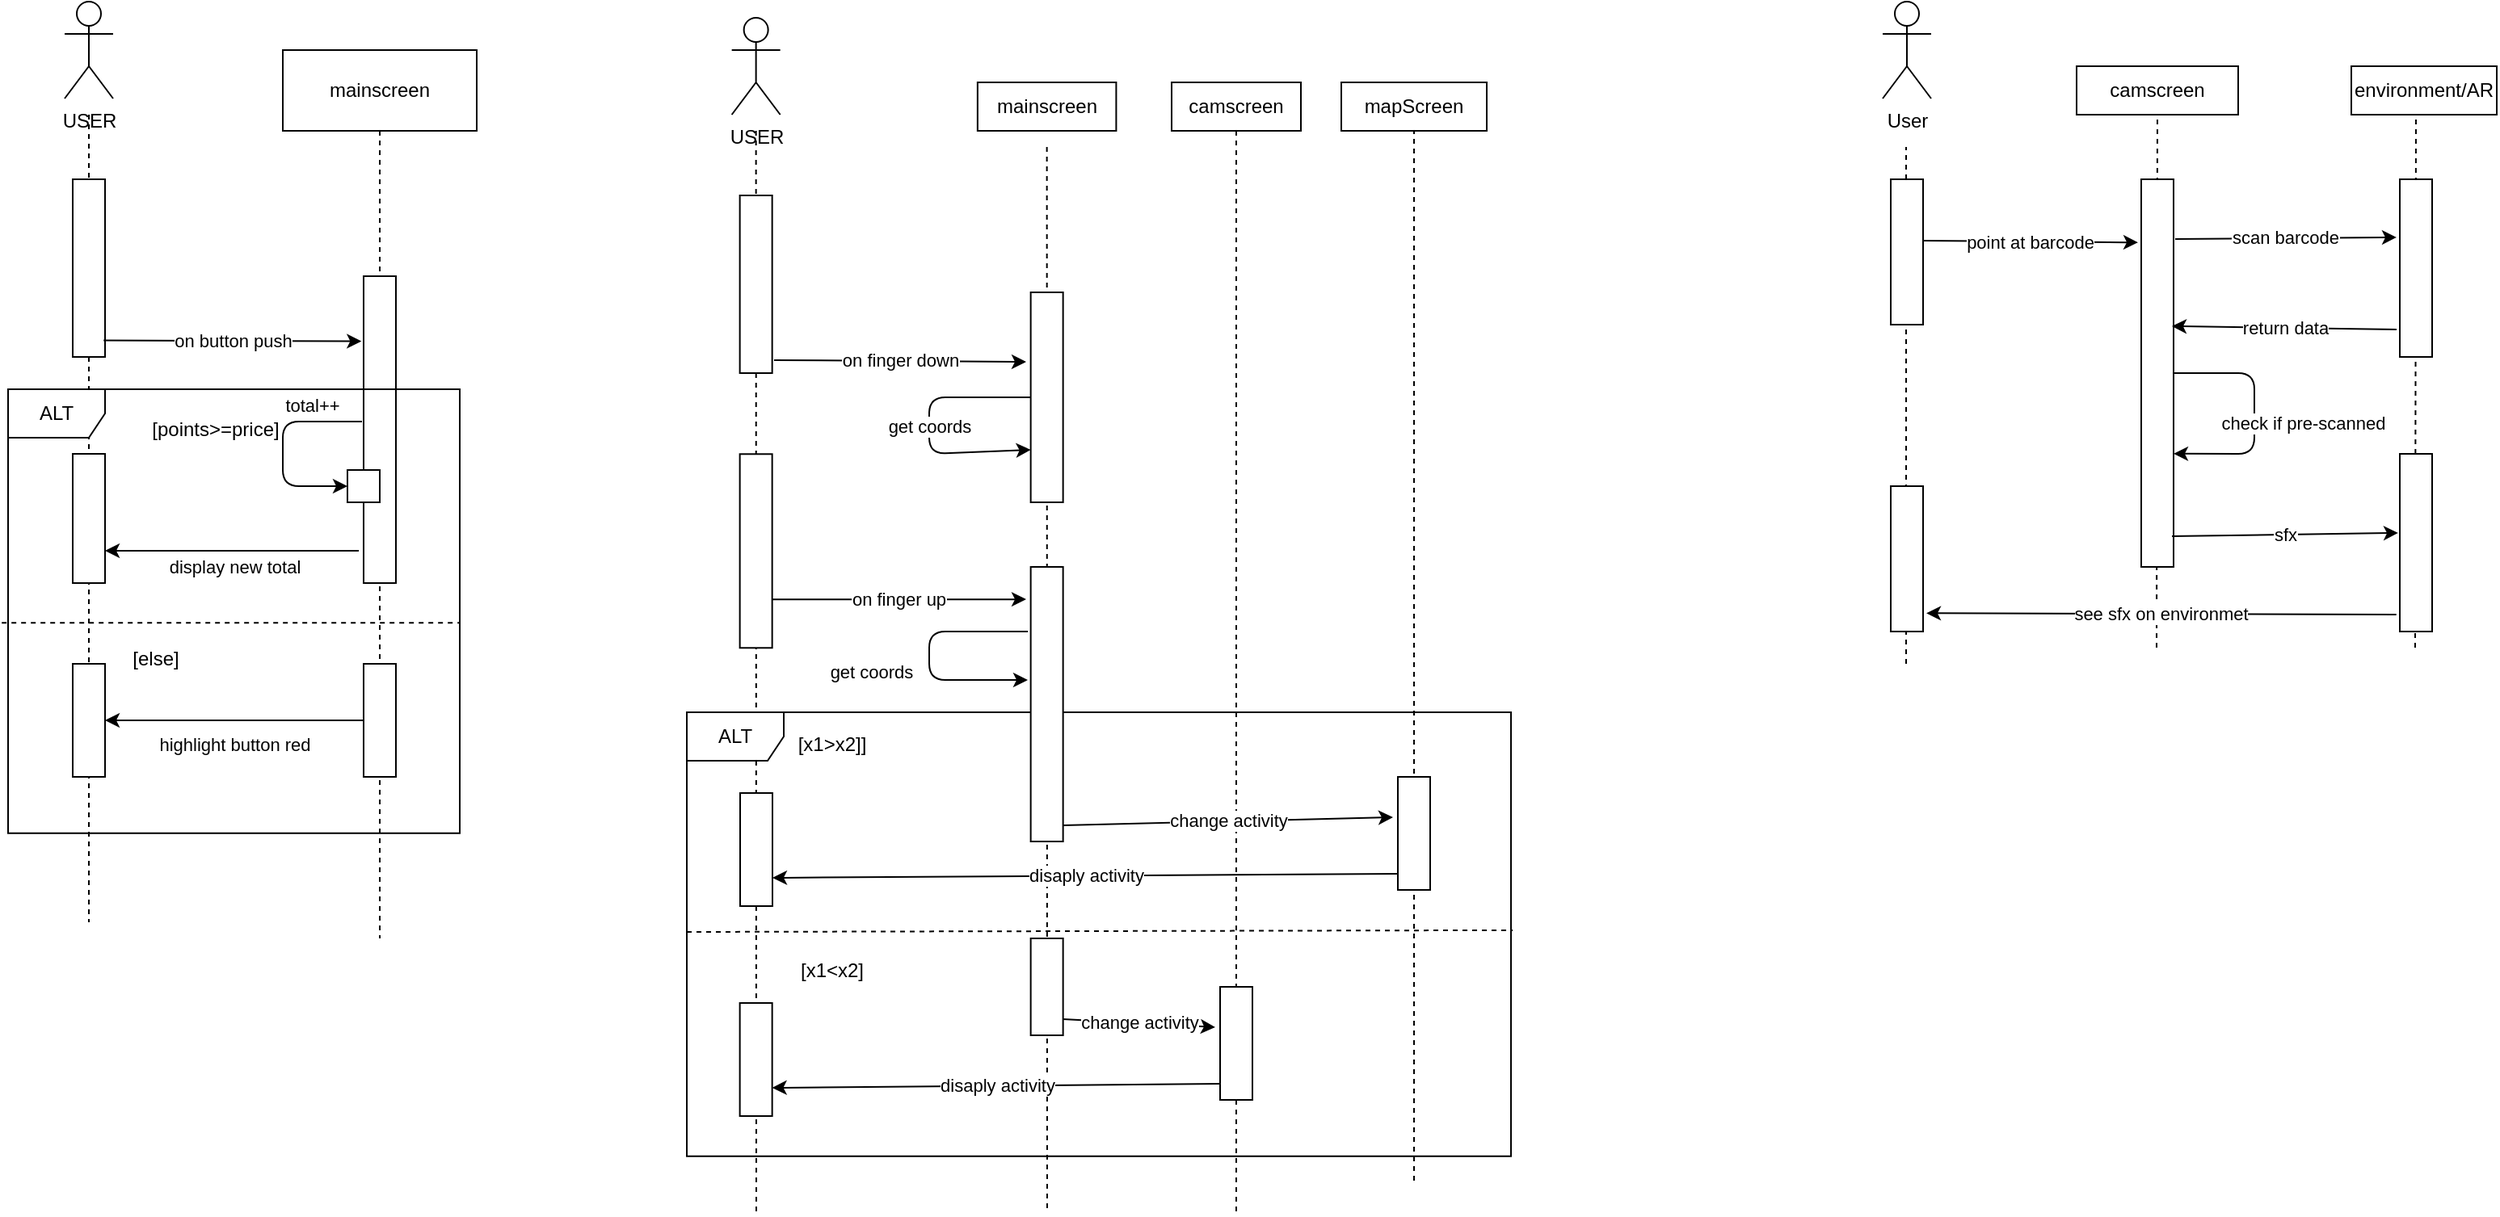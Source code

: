 <mxfile version="14.4.3" type="device"><diagram id="kgpKYQtTHZ0yAKxKKP6v" name="Page-1"><mxGraphModel dx="1943" dy="1231" grid="1" gridSize="10" guides="1" tooltips="1" connect="1" arrows="1" fold="1" page="1" pageScale="1" pageWidth="850" pageHeight="1100" math="0" shadow="0"><root><mxCell id="0"/><mxCell id="1" parent="0"/><mxCell id="Ow95D5AOPrLY9N_g_bsy-105" value="" style="group" parent="1" vertex="1" connectable="0"><mxGeometry x="80" y="350" width="290" height="580" as="geometry"/></mxCell><mxCell id="Ow95D5AOPrLY9N_g_bsy-37" value="" style="endArrow=none;dashed=1;html=1;" parent="Ow95D5AOPrLY9N_g_bsy-105" edge="1"><mxGeometry width="50" height="50" relative="1" as="geometry"><mxPoint x="230" y="80" as="sourcePoint"/><mxPoint x="230" y="580" as="targetPoint"/></mxGeometry></mxCell><mxCell id="Ow95D5AOPrLY9N_g_bsy-29" value="" style="endArrow=none;dashed=1;html=1;" parent="Ow95D5AOPrLY9N_g_bsy-105" edge="1"><mxGeometry width="50" height="50" relative="1" as="geometry"><mxPoint x="50" y="70" as="sourcePoint"/><mxPoint x="50" y="570" as="targetPoint"/></mxGeometry></mxCell><mxCell id="Ow95D5AOPrLY9N_g_bsy-1" value="mainscreen" style="rounded=0;whiteSpace=wrap;html=1;" parent="Ow95D5AOPrLY9N_g_bsy-105" vertex="1"><mxGeometry x="170" y="30" width="120" height="50" as="geometry"/></mxCell><mxCell id="Ow95D5AOPrLY9N_g_bsy-3" value="USER" style="shape=umlActor;verticalLabelPosition=bottom;verticalAlign=top;html=1;outlineConnect=0;" parent="Ow95D5AOPrLY9N_g_bsy-105" vertex="1"><mxGeometry x="35" width="30" height="60" as="geometry"/></mxCell><mxCell id="Ow95D5AOPrLY9N_g_bsy-4" value="" style="rounded=0;whiteSpace=wrap;html=1;" parent="Ow95D5AOPrLY9N_g_bsy-105" vertex="1"><mxGeometry x="40" y="110" width="20" height="110" as="geometry"/></mxCell><mxCell id="Ow95D5AOPrLY9N_g_bsy-9" value="on button push" style="endArrow=classic;html=1;exitX=0.956;exitY=0.907;exitDx=0;exitDy=0;exitPerimeter=0;entryX=-0.067;entryY=0.212;entryDx=0;entryDy=0;entryPerimeter=0;" parent="Ow95D5AOPrLY9N_g_bsy-105" source="Ow95D5AOPrLY9N_g_bsy-4" target="Ow95D5AOPrLY9N_g_bsy-11" edge="1"><mxGeometry width="50" height="50" relative="1" as="geometry"><mxPoint x="80" y="210" as="sourcePoint"/><mxPoint x="200" y="210" as="targetPoint"/></mxGeometry></mxCell><mxCell id="Ow95D5AOPrLY9N_g_bsy-16" value="[points&amp;gt;=price]" style="text;html=1;strokeColor=none;fillColor=none;align=center;verticalAlign=middle;whiteSpace=wrap;rounded=0;" parent="Ow95D5AOPrLY9N_g_bsy-105" vertex="1"><mxGeometry x="102.66" y="259.857" width="51" height="10.286" as="geometry"/></mxCell><mxCell id="Ow95D5AOPrLY9N_g_bsy-15" value="[else]" style="text;html=1;strokeColor=none;fillColor=none;align=center;verticalAlign=middle;whiteSpace=wrap;rounded=0;" parent="Ow95D5AOPrLY9N_g_bsy-105" vertex="1"><mxGeometry x="79.997" y="403.144" width="22.667" height="6.857" as="geometry"/></mxCell><mxCell id="Ow95D5AOPrLY9N_g_bsy-22" value="" style="endArrow=none;dashed=1;html=1;exitX=-0.014;exitY=0.526;exitDx=0;exitDy=0;exitPerimeter=0;entryX=1;entryY=0.526;entryDx=0;entryDy=0;entryPerimeter=0;" parent="Ow95D5AOPrLY9N_g_bsy-105" source="Ow95D5AOPrLY9N_g_bsy-14" target="Ow95D5AOPrLY9N_g_bsy-14" edge="1"><mxGeometry width="50" height="50" relative="1" as="geometry"><mxPoint x="290" y="290" as="sourcePoint"/><mxPoint x="340" y="240" as="targetPoint"/><Array as="points"/></mxGeometry></mxCell><mxCell id="Ow95D5AOPrLY9N_g_bsy-27" value="" style="rounded=0;whiteSpace=wrap;html=1;" parent="Ow95D5AOPrLY9N_g_bsy-105" vertex="1"><mxGeometry x="40" y="280" width="20" height="80" as="geometry"/></mxCell><mxCell id="Ow95D5AOPrLY9N_g_bsy-28" value="" style="rounded=0;whiteSpace=wrap;html=1;" parent="Ow95D5AOPrLY9N_g_bsy-105" vertex="1"><mxGeometry x="40" y="410" width="20" height="70" as="geometry"/></mxCell><mxCell id="Ow95D5AOPrLY9N_g_bsy-30" value="" style="rounded=0;whiteSpace=wrap;html=1;" parent="Ow95D5AOPrLY9N_g_bsy-105" vertex="1"><mxGeometry x="220" y="410" width="20" height="70" as="geometry"/></mxCell><mxCell id="Ow95D5AOPrLY9N_g_bsy-31" value="highlight button red" style="endArrow=classic;html=1;exitX=0;exitY=0.5;exitDx=0;exitDy=0;entryX=1;entryY=0.5;entryDx=0;entryDy=0;" parent="Ow95D5AOPrLY9N_g_bsy-105" source="Ow95D5AOPrLY9N_g_bsy-30" target="Ow95D5AOPrLY9N_g_bsy-28" edge="1"><mxGeometry y="15" width="50" height="50" relative="1" as="geometry"><mxPoint x="310" y="260" as="sourcePoint"/><mxPoint x="360" y="210" as="targetPoint"/><mxPoint as="offset"/></mxGeometry></mxCell><mxCell id="Ow95D5AOPrLY9N_g_bsy-33" value="total++" style="endArrow=classic;html=1;entryX=0;entryY=0.5;entryDx=0;entryDy=0;" parent="Ow95D5AOPrLY9N_g_bsy-105" target="Ow95D5AOPrLY9N_g_bsy-34" edge="1"><mxGeometry x="-0.513" y="-10" width="50" height="50" relative="1" as="geometry"><mxPoint x="219" y="260" as="sourcePoint"/><mxPoint x="200" y="300" as="targetPoint"/><Array as="points"><mxPoint x="170" y="260"/><mxPoint x="170" y="300"/></Array><mxPoint as="offset"/></mxGeometry></mxCell><mxCell id="Ow95D5AOPrLY9N_g_bsy-11" value="" style="rounded=0;whiteSpace=wrap;html=1;" parent="Ow95D5AOPrLY9N_g_bsy-105" vertex="1"><mxGeometry x="220" y="170" width="20" height="190" as="geometry"/></mxCell><mxCell id="Ow95D5AOPrLY9N_g_bsy-34" value="" style="whiteSpace=wrap;html=1;aspect=fixed;" parent="Ow95D5AOPrLY9N_g_bsy-105" vertex="1"><mxGeometry x="210" y="290" width="20" height="20" as="geometry"/></mxCell><mxCell id="Ow95D5AOPrLY9N_g_bsy-36" value="display new total" style="endArrow=classic;html=1;" parent="Ow95D5AOPrLY9N_g_bsy-105" edge="1"><mxGeometry x="-0.019" y="10" width="50" height="50" relative="1" as="geometry"><mxPoint x="217" y="340" as="sourcePoint"/><mxPoint x="60" y="340" as="targetPoint"/><mxPoint as="offset"/></mxGeometry></mxCell><mxCell id="Ow95D5AOPrLY9N_g_bsy-14" value="ALT" style="shape=umlFrame;whiteSpace=wrap;html=1;" parent="Ow95D5AOPrLY9N_g_bsy-105" vertex="1"><mxGeometry y="240" width="279.5" height="274.86" as="geometry"/></mxCell><mxCell id="Ow95D5AOPrLY9N_g_bsy-111" value="" style="group" parent="1" vertex="1" connectable="0"><mxGeometry x="500" y="360" width="510" height="740" as="geometry"/></mxCell><mxCell id="Ow95D5AOPrLY9N_g_bsy-110" value="" style="endArrow=none;dashed=1;html=1;entryX=0.5;entryY=1;entryDx=0;entryDy=0;" parent="Ow95D5AOPrLY9N_g_bsy-111" target="Ow95D5AOPrLY9N_g_bsy-104" edge="1"><mxGeometry width="50" height="50" relative="1" as="geometry"><mxPoint x="450" y="720" as="sourcePoint"/><mxPoint x="270" y="370" as="targetPoint"/></mxGeometry></mxCell><mxCell id="Ow95D5AOPrLY9N_g_bsy-109" value="" style="endArrow=none;dashed=1;html=1;exitX=0.5;exitY=1;exitDx=0;exitDy=0;" parent="Ow95D5AOPrLY9N_g_bsy-111" source="Ow95D5AOPrLY9N_g_bsy-103" edge="1"><mxGeometry width="50" height="50" relative="1" as="geometry"><mxPoint x="540" y="500" as="sourcePoint"/><mxPoint x="340" y="740" as="targetPoint"/></mxGeometry></mxCell><mxCell id="Ow95D5AOPrLY9N_g_bsy-59" value="" style="endArrow=none;dashed=1;html=1;" parent="Ow95D5AOPrLY9N_g_bsy-111" edge="1"><mxGeometry width="50" height="50" relative="1" as="geometry"><mxPoint x="42.82" y="70.0" as="sourcePoint"/><mxPoint x="43" y="740" as="targetPoint"/></mxGeometry></mxCell><mxCell id="Ow95D5AOPrLY9N_g_bsy-62" value="" style="endArrow=none;dashed=1;html=1;" parent="Ow95D5AOPrLY9N_g_bsy-111" edge="1"><mxGeometry width="50" height="50" relative="1" as="geometry"><mxPoint x="222.82" y="80.0" as="sourcePoint"/><mxPoint x="223" y="740" as="targetPoint"/></mxGeometry></mxCell><mxCell id="Ow95D5AOPrLY9N_g_bsy-40" value="mainscreen" style="rounded=0;whiteSpace=wrap;html=1;" parent="Ow95D5AOPrLY9N_g_bsy-111" vertex="1"><mxGeometry x="179.93" y="40" width="85.77" height="30" as="geometry"/></mxCell><mxCell id="Ow95D5AOPrLY9N_g_bsy-41" value="USER" style="shape=umlActor;verticalLabelPosition=bottom;verticalAlign=top;html=1;outlineConnect=0;" parent="Ow95D5AOPrLY9N_g_bsy-111" vertex="1"><mxGeometry x="27.82" width="30" height="60" as="geometry"/></mxCell><mxCell id="Ow95D5AOPrLY9N_g_bsy-42" value="" style="rounded=0;whiteSpace=wrap;html=1;" parent="Ow95D5AOPrLY9N_g_bsy-111" vertex="1"><mxGeometry x="32.82" y="110" width="20" height="110" as="geometry"/></mxCell><mxCell id="Ow95D5AOPrLY9N_g_bsy-43" value="on finger down" style="endArrow=classic;html=1;exitX=1.059;exitY=0.927;exitDx=0;exitDy=0;exitPerimeter=0;entryX=-0.141;entryY=0.331;entryDx=0;entryDy=0;entryPerimeter=0;" parent="Ow95D5AOPrLY9N_g_bsy-111" edge="1" target="Ow95D5AOPrLY9N_g_bsy-52" source="Ow95D5AOPrLY9N_g_bsy-42"><mxGeometry width="50" height="50" relative="1" as="geometry"><mxPoint x="72.82" y="210.0" as="sourcePoint"/><mxPoint x="193" y="210" as="targetPoint"/></mxGeometry></mxCell><mxCell id="Ow95D5AOPrLY9N_g_bsy-52" value="" style="rounded=0;whiteSpace=wrap;html=1;" parent="Ow95D5AOPrLY9N_g_bsy-111" vertex="1"><mxGeometry x="212.82" y="170" width="20" height="130" as="geometry"/></mxCell><mxCell id="Ow95D5AOPrLY9N_g_bsy-57" value="get coords" style="endArrow=classic;html=1;entryX=0;entryY=0.75;entryDx=0;entryDy=0;exitX=0;exitY=0.5;exitDx=0;exitDy=0;" parent="Ow95D5AOPrLY9N_g_bsy-111" source="Ow95D5AOPrLY9N_g_bsy-52" target="Ow95D5AOPrLY9N_g_bsy-52" edge="1"><mxGeometry width="50" height="50" relative="1" as="geometry"><mxPoint x="150" y="235" as="sourcePoint"/><mxPoint x="170" y="320" as="targetPoint"/><Array as="points"><mxPoint x="150" y="235"/><mxPoint x="150" y="270"/></Array></mxGeometry></mxCell><mxCell id="Ow95D5AOPrLY9N_g_bsy-58" value="" style="rounded=0;whiteSpace=wrap;html=1;" parent="Ow95D5AOPrLY9N_g_bsy-111" vertex="1"><mxGeometry x="32.82" y="270.14" width="20" height="120" as="geometry"/></mxCell><mxCell id="Ow95D5AOPrLY9N_g_bsy-60" value="on finger up" style="endArrow=classic;html=1;entryX=-0.141;entryY=0.118;entryDx=0;entryDy=0;entryPerimeter=0;exitX=1;exitY=0.75;exitDx=0;exitDy=0;" parent="Ow95D5AOPrLY9N_g_bsy-111" edge="1" target="Ow95D5AOPrLY9N_g_bsy-71" source="Ow95D5AOPrLY9N_g_bsy-58"><mxGeometry width="50" height="50" relative="1" as="geometry"><mxPoint x="70" y="360" as="sourcePoint"/><mxPoint x="200" y="360" as="targetPoint"/></mxGeometry></mxCell><mxCell id="Ow95D5AOPrLY9N_g_bsy-63" value="get coords" style="endArrow=classic;html=1;" parent="Ow95D5AOPrLY9N_g_bsy-111" edge="1"><mxGeometry x="0.168" y="-32" width="50" height="50" relative="1" as="geometry"><mxPoint x="211" y="380" as="sourcePoint"/><mxPoint x="211" y="410" as="targetPoint"/><Array as="points"><mxPoint x="150" y="380"/><mxPoint x="150" y="410"/></Array><mxPoint x="-4" y="-3" as="offset"/></mxGeometry></mxCell><mxCell id="Ow95D5AOPrLY9N_g_bsy-68" value="ALT" style="shape=umlFrame;whiteSpace=wrap;html=1;" parent="Ow95D5AOPrLY9N_g_bsy-111" vertex="1"><mxGeometry y="430" width="510" height="274.86" as="geometry"/></mxCell><mxCell id="Ow95D5AOPrLY9N_g_bsy-70" value="" style="rounded=0;whiteSpace=wrap;html=1;" parent="Ow95D5AOPrLY9N_g_bsy-111" vertex="1"><mxGeometry x="212.82" y="570" width="20" height="60" as="geometry"/></mxCell><mxCell id="Ow95D5AOPrLY9N_g_bsy-71" value="" style="rounded=0;whiteSpace=wrap;html=1;" parent="Ow95D5AOPrLY9N_g_bsy-111" vertex="1"><mxGeometry x="212.82" y="340" width="20" height="170" as="geometry"/></mxCell><mxCell id="Ow95D5AOPrLY9N_g_bsy-74" value="[x1&amp;gt;x2]]" style="text;html=1;strokeColor=none;fillColor=none;align=center;verticalAlign=middle;whiteSpace=wrap;rounded=0;" parent="Ow95D5AOPrLY9N_g_bsy-111" vertex="1"><mxGeometry x="70" y="440" width="40" height="20" as="geometry"/></mxCell><mxCell id="Ow95D5AOPrLY9N_g_bsy-75" value="[x1&amp;lt;x2]" style="text;html=1;strokeColor=none;fillColor=none;align=center;verticalAlign=middle;whiteSpace=wrap;rounded=0;" parent="Ow95D5AOPrLY9N_g_bsy-111" vertex="1"><mxGeometry x="70" y="580" width="40" height="20" as="geometry"/></mxCell><mxCell id="Ow95D5AOPrLY9N_g_bsy-76" value="" style="rounded=0;whiteSpace=wrap;html=1;" parent="Ow95D5AOPrLY9N_g_bsy-111" vertex="1"><mxGeometry x="32.82" y="610" width="20" height="70" as="geometry"/></mxCell><mxCell id="Ow95D5AOPrLY9N_g_bsy-80" value="" style="endArrow=none;dashed=1;html=1;entryX=1.002;entryY=0.491;entryDx=0;entryDy=0;entryPerimeter=0;" parent="Ow95D5AOPrLY9N_g_bsy-111" target="Ow95D5AOPrLY9N_g_bsy-68" edge="1"><mxGeometry width="50" height="50" relative="1" as="geometry"><mxPoint y="566" as="sourcePoint"/><mxPoint x="280" y="566" as="targetPoint"/></mxGeometry></mxCell><mxCell id="Ow95D5AOPrLY9N_g_bsy-85" value="change activity" style="endArrow=classic;html=1;entryX=-0.15;entryY=0.357;entryDx=0;entryDy=0;entryPerimeter=0;" parent="Ow95D5AOPrLY9N_g_bsy-111" target="Ow95D5AOPrLY9N_g_bsy-86" edge="1"><mxGeometry width="50" height="50" relative="1" as="geometry"><mxPoint x="232.82" y="620" as="sourcePoint"/><mxPoint x="330" y="620" as="targetPoint"/></mxGeometry></mxCell><mxCell id="Ow95D5AOPrLY9N_g_bsy-86" value="" style="rounded=0;whiteSpace=wrap;html=1;" parent="Ow95D5AOPrLY9N_g_bsy-111" vertex="1"><mxGeometry x="330" y="600" width="20" height="70" as="geometry"/></mxCell><mxCell id="Ow95D5AOPrLY9N_g_bsy-88" value="disaply activity" style="endArrow=classic;html=1;exitX=0;exitY=0.857;exitDx=0;exitDy=0;entryX=1;entryY=0.75;entryDx=0;entryDy=0;exitPerimeter=0;" parent="Ow95D5AOPrLY9N_g_bsy-111" source="Ow95D5AOPrLY9N_g_bsy-86" target="Ow95D5AOPrLY9N_g_bsy-76" edge="1"><mxGeometry width="50" height="50" relative="1" as="geometry"><mxPoint x="240" y="630" as="sourcePoint"/><mxPoint x="60" y="653" as="targetPoint"/></mxGeometry></mxCell><mxCell id="Ow95D5AOPrLY9N_g_bsy-98" value="" style="rounded=0;whiteSpace=wrap;html=1;" parent="Ow95D5AOPrLY9N_g_bsy-111" vertex="1"><mxGeometry x="33" y="480" width="20" height="70" as="geometry"/></mxCell><mxCell id="Ow95D5AOPrLY9N_g_bsy-100" value="change activity" style="endArrow=classic;html=1;entryX=-0.15;entryY=0.357;entryDx=0;entryDy=0;entryPerimeter=0;" parent="Ow95D5AOPrLY9N_g_bsy-111" target="Ow95D5AOPrLY9N_g_bsy-101" edge="1"><mxGeometry width="50" height="50" relative="1" as="geometry"><mxPoint x="233" y="500" as="sourcePoint"/><mxPoint x="330.18" y="490" as="targetPoint"/></mxGeometry></mxCell><mxCell id="Ow95D5AOPrLY9N_g_bsy-101" value="" style="rounded=0;whiteSpace=wrap;html=1;" parent="Ow95D5AOPrLY9N_g_bsy-111" vertex="1"><mxGeometry x="440" y="470" width="20" height="70" as="geometry"/></mxCell><mxCell id="Ow95D5AOPrLY9N_g_bsy-102" value="disaply activity" style="endArrow=classic;html=1;exitX=0;exitY=0.857;exitDx=0;exitDy=0;entryX=1;entryY=0.75;entryDx=0;entryDy=0;exitPerimeter=0;" parent="Ow95D5AOPrLY9N_g_bsy-111" source="Ow95D5AOPrLY9N_g_bsy-101" target="Ow95D5AOPrLY9N_g_bsy-98" edge="1"><mxGeometry width="50" height="50" relative="1" as="geometry"><mxPoint x="240.18" y="500" as="sourcePoint"/><mxPoint x="60.18" y="523" as="targetPoint"/></mxGeometry></mxCell><mxCell id="Ow95D5AOPrLY9N_g_bsy-103" value="camscreen" style="rounded=0;whiteSpace=wrap;html=1;" parent="Ow95D5AOPrLY9N_g_bsy-111" vertex="1"><mxGeometry x="300" y="40" width="80" height="30" as="geometry"/></mxCell><mxCell id="Ow95D5AOPrLY9N_g_bsy-104" value="mapScreen" style="rounded=0;whiteSpace=wrap;html=1;" parent="Ow95D5AOPrLY9N_g_bsy-111" vertex="1"><mxGeometry x="405" y="40" width="90" height="30" as="geometry"/></mxCell><mxCell id="2GjUuK_IiOF9Mbfy17_j-21" value="" style="group" vertex="1" connectable="0" parent="1"><mxGeometry x="1240" y="350" width="380" height="410" as="geometry"/></mxCell><mxCell id="2GjUuK_IiOF9Mbfy17_j-19" value="" style="endArrow=none;dashed=1;html=1;entryX=0.5;entryY=1;entryDx=0;entryDy=0;" edge="1" parent="2GjUuK_IiOF9Mbfy17_j-21"><mxGeometry width="50" height="50" relative="1" as="geometry"><mxPoint x="329.5" y="400" as="sourcePoint"/><mxPoint x="330" y="70" as="targetPoint"/></mxGeometry></mxCell><mxCell id="2GjUuK_IiOF9Mbfy17_j-18" value="" style="endArrow=none;dashed=1;html=1;entryX=0.5;entryY=1;entryDx=0;entryDy=0;" edge="1" parent="2GjUuK_IiOF9Mbfy17_j-21" target="2GjUuK_IiOF9Mbfy17_j-1"><mxGeometry width="50" height="50" relative="1" as="geometry"><mxPoint x="169.5" y="400" as="sourcePoint"/><mxPoint x="169.5" y="80" as="targetPoint"/></mxGeometry></mxCell><mxCell id="2GjUuK_IiOF9Mbfy17_j-15" value="" style="endArrow=none;dashed=1;html=1;" edge="1" parent="2GjUuK_IiOF9Mbfy17_j-21"><mxGeometry width="50" height="50" relative="1" as="geometry"><mxPoint x="14.5" y="410" as="sourcePoint"/><mxPoint x="14.5" y="90" as="targetPoint"/></mxGeometry></mxCell><mxCell id="2GjUuK_IiOF9Mbfy17_j-1" value="camscreen" style="rounded=0;whiteSpace=wrap;html=1;" vertex="1" parent="2GjUuK_IiOF9Mbfy17_j-21"><mxGeometry x="120" y="40" width="100" height="30" as="geometry"/></mxCell><mxCell id="2GjUuK_IiOF9Mbfy17_j-2" value="environment/AR" style="rounded=0;whiteSpace=wrap;html=1;" vertex="1" parent="2GjUuK_IiOF9Mbfy17_j-21"><mxGeometry x="290" y="40" width="90" height="30" as="geometry"/></mxCell><mxCell id="2GjUuK_IiOF9Mbfy17_j-3" value="User" style="shape=umlActor;verticalLabelPosition=bottom;verticalAlign=top;html=1;outlineConnect=0;" vertex="1" parent="2GjUuK_IiOF9Mbfy17_j-21"><mxGeometry width="30" height="60" as="geometry"/></mxCell><mxCell id="2GjUuK_IiOF9Mbfy17_j-4" value="" style="rounded=0;whiteSpace=wrap;html=1;" vertex="1" parent="2GjUuK_IiOF9Mbfy17_j-21"><mxGeometry x="5" y="110" width="20" height="90" as="geometry"/></mxCell><mxCell id="2GjUuK_IiOF9Mbfy17_j-5" value="point at barcode" style="endArrow=classic;html=1;exitX=1;exitY=0.422;exitDx=0;exitDy=0;exitPerimeter=0;entryX=-0.1;entryY=0.163;entryDx=0;entryDy=0;entryPerimeter=0;" edge="1" parent="2GjUuK_IiOF9Mbfy17_j-21" source="2GjUuK_IiOF9Mbfy17_j-4" target="2GjUuK_IiOF9Mbfy17_j-6"><mxGeometry width="50" height="50" relative="1" as="geometry"><mxPoint x="40" y="150" as="sourcePoint"/><mxPoint x="140" y="150" as="targetPoint"/></mxGeometry></mxCell><mxCell id="2GjUuK_IiOF9Mbfy17_j-6" value="" style="rounded=0;whiteSpace=wrap;html=1;" vertex="1" parent="2GjUuK_IiOF9Mbfy17_j-21"><mxGeometry x="160" y="110" width="20" height="240" as="geometry"/></mxCell><mxCell id="2GjUuK_IiOF9Mbfy17_j-7" value="" style="rounded=0;whiteSpace=wrap;html=1;" vertex="1" parent="2GjUuK_IiOF9Mbfy17_j-21"><mxGeometry x="320" y="110" width="20" height="110" as="geometry"/></mxCell><mxCell id="2GjUuK_IiOF9Mbfy17_j-8" value="scan barcode" style="endArrow=classic;html=1;exitX=1.05;exitY=0.154;exitDx=0;exitDy=0;exitPerimeter=0;entryX=-0.1;entryY=0.327;entryDx=0;entryDy=0;entryPerimeter=0;" edge="1" parent="2GjUuK_IiOF9Mbfy17_j-21" source="2GjUuK_IiOF9Mbfy17_j-6" target="2GjUuK_IiOF9Mbfy17_j-7"><mxGeometry width="50" height="50" relative="1" as="geometry"><mxPoint x="200" y="150" as="sourcePoint"/><mxPoint x="300" y="150" as="targetPoint"/></mxGeometry></mxCell><mxCell id="2GjUuK_IiOF9Mbfy17_j-9" value="return data" style="endArrow=classic;html=1;entryX=0.95;entryY=0.379;entryDx=0;entryDy=0;entryPerimeter=0;exitX=-0.1;exitY=0.845;exitDx=0;exitDy=0;exitPerimeter=0;" edge="1" parent="2GjUuK_IiOF9Mbfy17_j-21" source="2GjUuK_IiOF9Mbfy17_j-7" target="2GjUuK_IiOF9Mbfy17_j-6"><mxGeometry width="50" height="50" relative="1" as="geometry"><mxPoint x="300" y="200" as="sourcePoint"/><mxPoint x="190" y="200" as="targetPoint"/></mxGeometry></mxCell><mxCell id="2GjUuK_IiOF9Mbfy17_j-10" value="check if pre-scanned" style="endArrow=classic;html=1;exitX=1;exitY=0.5;exitDx=0;exitDy=0;entryX=1;entryY=0.708;entryDx=0;entryDy=0;entryPerimeter=0;" edge="1" parent="2GjUuK_IiOF9Mbfy17_j-21" source="2GjUuK_IiOF9Mbfy17_j-6" target="2GjUuK_IiOF9Mbfy17_j-6"><mxGeometry x="0.077" y="30" width="50" height="50" relative="1" as="geometry"><mxPoint x="190" y="230" as="sourcePoint"/><mxPoint x="190" y="280" as="targetPoint"/><Array as="points"><mxPoint x="230" y="230"/><mxPoint x="230" y="280"/></Array><mxPoint as="offset"/></mxGeometry></mxCell><mxCell id="2GjUuK_IiOF9Mbfy17_j-11" value="sfx" style="endArrow=classic;html=1;exitX=0.95;exitY=0.921;exitDx=0;exitDy=0;exitPerimeter=0;entryX=-0.05;entryY=0.445;entryDx=0;entryDy=0;entryPerimeter=0;" edge="1" parent="2GjUuK_IiOF9Mbfy17_j-21" source="2GjUuK_IiOF9Mbfy17_j-6" target="2GjUuK_IiOF9Mbfy17_j-12"><mxGeometry width="50" height="50" relative="1" as="geometry"><mxPoint x="190" y="330" as="sourcePoint"/><mxPoint x="320" y="330" as="targetPoint"/></mxGeometry></mxCell><mxCell id="2GjUuK_IiOF9Mbfy17_j-12" value="" style="rounded=0;whiteSpace=wrap;html=1;" vertex="1" parent="2GjUuK_IiOF9Mbfy17_j-21"><mxGeometry x="320" y="280" width="20" height="110" as="geometry"/></mxCell><mxCell id="2GjUuK_IiOF9Mbfy17_j-13" value="see sfx on environmet" style="endArrow=classic;html=1;exitX=-0.108;exitY=0.905;exitDx=0;exitDy=0;exitPerimeter=0;entryX=1.1;entryY=0.874;entryDx=0;entryDy=0;entryPerimeter=0;" edge="1" parent="2GjUuK_IiOF9Mbfy17_j-21" source="2GjUuK_IiOF9Mbfy17_j-12" target="2GjUuK_IiOF9Mbfy17_j-14"><mxGeometry width="50" height="50" relative="1" as="geometry"><mxPoint x="50" y="250" as="sourcePoint"/><mxPoint x="50" y="380" as="targetPoint"/></mxGeometry></mxCell><mxCell id="2GjUuK_IiOF9Mbfy17_j-14" value="" style="rounded=0;whiteSpace=wrap;html=1;" vertex="1" parent="2GjUuK_IiOF9Mbfy17_j-21"><mxGeometry x="5" y="300" width="20" height="90" as="geometry"/></mxCell></root></mxGraphModel></diagram></mxfile>